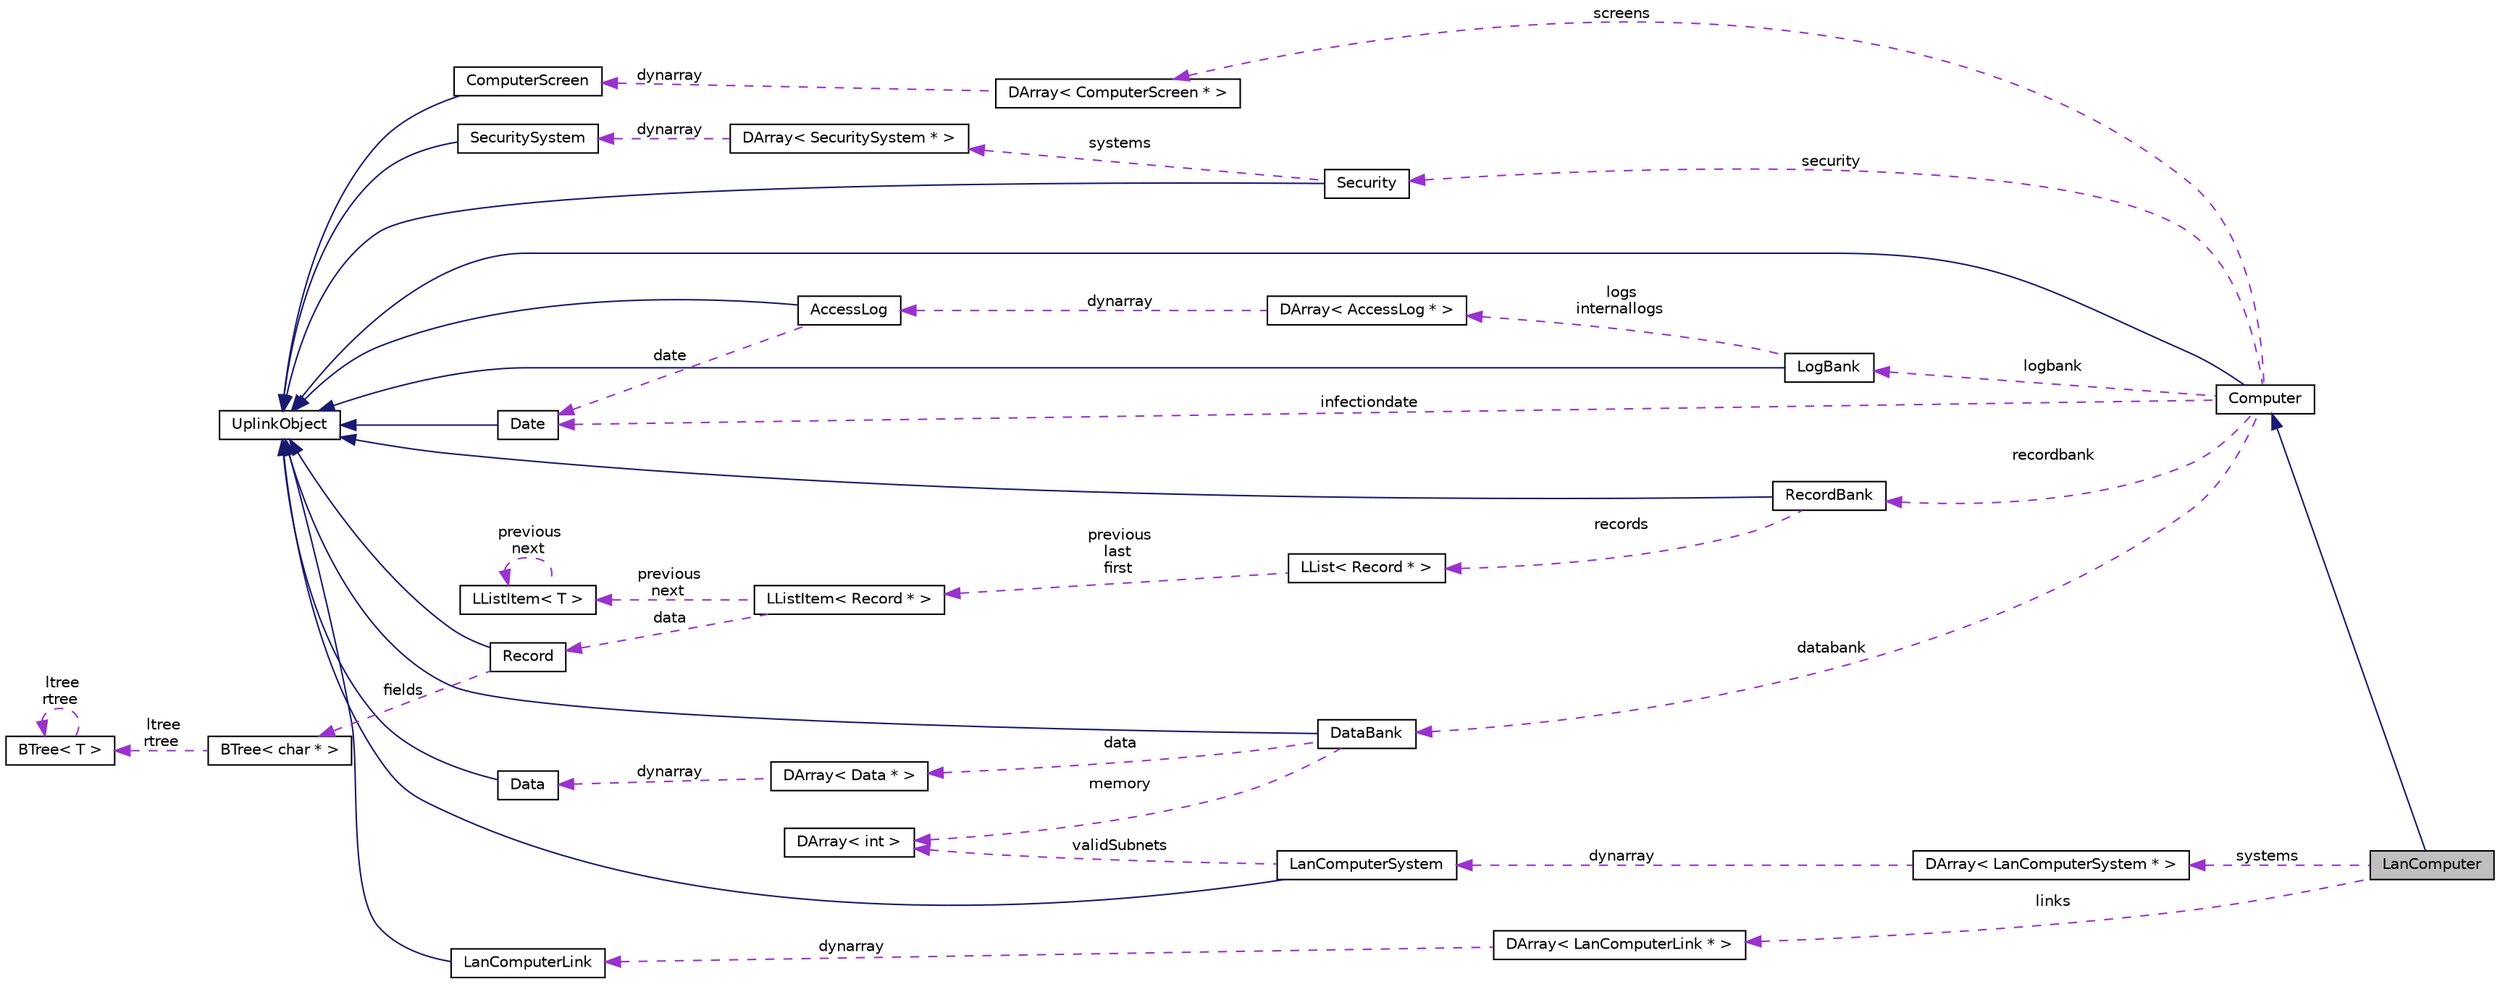 digraph "LanComputer"
{
 // LATEX_PDF_SIZE
  edge [fontname="Helvetica",fontsize="10",labelfontname="Helvetica",labelfontsize="10"];
  node [fontname="Helvetica",fontsize="10",shape=record];
  rankdir="LR";
  Node1 [label="LanComputer",height=0.2,width=0.4,color="black", fillcolor="grey75", style="filled", fontcolor="black",tooltip=" "];
  Node2 -> Node1 [dir="back",color="midnightblue",fontsize="10",style="solid",fontname="Helvetica"];
  Node2 [label="Computer",height=0.2,width=0.4,color="black", fillcolor="white", style="filled",URL="$classComputer.html",tooltip="Computer class object."];
  Node3 -> Node2 [dir="back",color="midnightblue",fontsize="10",style="solid",fontname="Helvetica"];
  Node3 [label="UplinkObject",height=0.2,width=0.4,color="black", fillcolor="white", style="filled",URL="$classUplinkObject.html",tooltip="UplinkObject base class."];
  Node4 -> Node2 [dir="back",color="darkorchid3",fontsize="10",style="dashed",label=" logbank" ,fontname="Helvetica"];
  Node4 [label="LogBank",height=0.2,width=0.4,color="black", fillcolor="white", style="filled",URL="$classLogBank.html",tooltip=" "];
  Node3 -> Node4 [dir="back",color="midnightblue",fontsize="10",style="solid",fontname="Helvetica"];
  Node5 -> Node4 [dir="back",color="darkorchid3",fontsize="10",style="dashed",label=" logs\ninternallogs" ,fontname="Helvetica"];
  Node5 [label="DArray\< AccessLog * \>",height=0.2,width=0.4,color="black", fillcolor="white", style="filled",URL="$classDArray.html",tooltip=" "];
  Node6 -> Node5 [dir="back",color="darkorchid3",fontsize="10",style="dashed",label=" dynarray" ,fontname="Helvetica"];
  Node6 [label="AccessLog",height=0.2,width=0.4,color="black", fillcolor="white", style="filled",URL="$classAccessLog.html",tooltip=" "];
  Node3 -> Node6 [dir="back",color="midnightblue",fontsize="10",style="solid",fontname="Helvetica"];
  Node7 -> Node6 [dir="back",color="darkorchid3",fontsize="10",style="dashed",label=" date" ,fontname="Helvetica"];
  Node7 [label="Date",height=0.2,width=0.4,color="black", fillcolor="white", style="filled",URL="$classDate.html",tooltip=" "];
  Node3 -> Node7 [dir="back",color="midnightblue",fontsize="10",style="solid",fontname="Helvetica"];
  Node8 -> Node2 [dir="back",color="darkorchid3",fontsize="10",style="dashed",label=" recordbank" ,fontname="Helvetica"];
  Node8 [label="RecordBank",height=0.2,width=0.4,color="black", fillcolor="white", style="filled",URL="$classRecordBank.html",tooltip=" "];
  Node3 -> Node8 [dir="back",color="midnightblue",fontsize="10",style="solid",fontname="Helvetica"];
  Node9 -> Node8 [dir="back",color="darkorchid3",fontsize="10",style="dashed",label=" records" ,fontname="Helvetica"];
  Node9 [label="LList\< Record * \>",height=0.2,width=0.4,color="black", fillcolor="white", style="filled",URL="$classLList.html",tooltip=" "];
  Node10 -> Node9 [dir="back",color="darkorchid3",fontsize="10",style="dashed",label=" previous\nlast\nfirst" ,fontname="Helvetica"];
  Node10 [label="LListItem\< Record * \>",height=0.2,width=0.4,color="black", fillcolor="white", style="filled",URL="$classLListItem.html",tooltip=" "];
  Node11 -> Node10 [dir="back",color="darkorchid3",fontsize="10",style="dashed",label=" data" ,fontname="Helvetica"];
  Node11 [label="Record",height=0.2,width=0.4,color="black", fillcolor="white", style="filled",URL="$classRecord.html",tooltip=" "];
  Node3 -> Node11 [dir="back",color="midnightblue",fontsize="10",style="solid",fontname="Helvetica"];
  Node12 -> Node11 [dir="back",color="darkorchid3",fontsize="10",style="dashed",label=" fields" ,fontname="Helvetica"];
  Node12 [label="BTree\< char * \>",height=0.2,width=0.4,color="black", fillcolor="white", style="filled",URL="$classBTree.html",tooltip=" "];
  Node13 -> Node12 [dir="back",color="darkorchid3",fontsize="10",style="dashed",label=" ltree\nrtree" ,fontname="Helvetica"];
  Node13 [label="BTree\< T \>",height=0.2,width=0.4,color="black", fillcolor="white", style="filled",URL="$classBTree.html",tooltip=" "];
  Node13 -> Node13 [dir="back",color="darkorchid3",fontsize="10",style="dashed",label=" ltree\nrtree" ,fontname="Helvetica"];
  Node14 -> Node10 [dir="back",color="darkorchid3",fontsize="10",style="dashed",label=" previous\nnext" ,fontname="Helvetica"];
  Node14 [label="LListItem\< T \>",height=0.2,width=0.4,color="black", fillcolor="white", style="filled",URL="$classLListItem.html",tooltip=" "];
  Node14 -> Node14 [dir="back",color="darkorchid3",fontsize="10",style="dashed",label=" previous\nnext" ,fontname="Helvetica"];
  Node15 -> Node2 [dir="back",color="darkorchid3",fontsize="10",style="dashed",label=" databank" ,fontname="Helvetica"];
  Node15 [label="DataBank",height=0.2,width=0.4,color="black", fillcolor="white", style="filled",URL="$classDataBank.html",tooltip=" "];
  Node3 -> Node15 [dir="back",color="midnightblue",fontsize="10",style="solid",fontname="Helvetica"];
  Node16 -> Node15 [dir="back",color="darkorchid3",fontsize="10",style="dashed",label=" data" ,fontname="Helvetica"];
  Node16 [label="DArray\< Data * \>",height=0.2,width=0.4,color="black", fillcolor="white", style="filled",URL="$classDArray.html",tooltip=" "];
  Node17 -> Node16 [dir="back",color="darkorchid3",fontsize="10",style="dashed",label=" dynarray" ,fontname="Helvetica"];
  Node17 [label="Data",height=0.2,width=0.4,color="black", fillcolor="white", style="filled",URL="$classData.html",tooltip=" "];
  Node3 -> Node17 [dir="back",color="midnightblue",fontsize="10",style="solid",fontname="Helvetica"];
  Node18 -> Node15 [dir="back",color="darkorchid3",fontsize="10",style="dashed",label=" memory" ,fontname="Helvetica"];
  Node18 [label="DArray\< int \>",height=0.2,width=0.4,color="black", fillcolor="white", style="filled",URL="$classDArray.html",tooltip=" "];
  Node19 -> Node2 [dir="back",color="darkorchid3",fontsize="10",style="dashed",label=" screens" ,fontname="Helvetica"];
  Node19 [label="DArray\< ComputerScreen * \>",height=0.2,width=0.4,color="black", fillcolor="white", style="filled",URL="$classDArray.html",tooltip=" "];
  Node20 -> Node19 [dir="back",color="darkorchid3",fontsize="10",style="dashed",label=" dynarray" ,fontname="Helvetica"];
  Node20 [label="ComputerScreen",height=0.2,width=0.4,color="black", fillcolor="white", style="filled",URL="$classComputerScreen.html",tooltip=" "];
  Node3 -> Node20 [dir="back",color="midnightblue",fontsize="10",style="solid",fontname="Helvetica"];
  Node7 -> Node2 [dir="back",color="darkorchid3",fontsize="10",style="dashed",label=" infectiondate" ,fontname="Helvetica"];
  Node21 -> Node2 [dir="back",color="darkorchid3",fontsize="10",style="dashed",label=" security" ,fontname="Helvetica"];
  Node21 [label="Security",height=0.2,width=0.4,color="black", fillcolor="white", style="filled",URL="$classSecurity.html",tooltip=" "];
  Node3 -> Node21 [dir="back",color="midnightblue",fontsize="10",style="solid",fontname="Helvetica"];
  Node22 -> Node21 [dir="back",color="darkorchid3",fontsize="10",style="dashed",label=" systems" ,fontname="Helvetica"];
  Node22 [label="DArray\< SecuritySystem * \>",height=0.2,width=0.4,color="black", fillcolor="white", style="filled",URL="$classDArray.html",tooltip=" "];
  Node23 -> Node22 [dir="back",color="darkorchid3",fontsize="10",style="dashed",label=" dynarray" ,fontname="Helvetica"];
  Node23 [label="SecuritySystem",height=0.2,width=0.4,color="black", fillcolor="white", style="filled",URL="$classSecuritySystem.html",tooltip=" "];
  Node3 -> Node23 [dir="back",color="midnightblue",fontsize="10",style="solid",fontname="Helvetica"];
  Node24 -> Node1 [dir="back",color="darkorchid3",fontsize="10",style="dashed",label=" links" ,fontname="Helvetica"];
  Node24 [label="DArray\< LanComputerLink * \>",height=0.2,width=0.4,color="black", fillcolor="white", style="filled",URL="$classDArray.html",tooltip=" "];
  Node25 -> Node24 [dir="back",color="darkorchid3",fontsize="10",style="dashed",label=" dynarray" ,fontname="Helvetica"];
  Node25 [label="LanComputerLink",height=0.2,width=0.4,color="black", fillcolor="white", style="filled",URL="$classLanComputerLink.html",tooltip=" "];
  Node3 -> Node25 [dir="back",color="midnightblue",fontsize="10",style="solid",fontname="Helvetica"];
  Node26 -> Node1 [dir="back",color="darkorchid3",fontsize="10",style="dashed",label=" systems" ,fontname="Helvetica"];
  Node26 [label="DArray\< LanComputerSystem * \>",height=0.2,width=0.4,color="black", fillcolor="white", style="filled",URL="$classDArray.html",tooltip=" "];
  Node27 -> Node26 [dir="back",color="darkorchid3",fontsize="10",style="dashed",label=" dynarray" ,fontname="Helvetica"];
  Node27 [label="LanComputerSystem",height=0.2,width=0.4,color="black", fillcolor="white", style="filled",URL="$classLanComputerSystem.html",tooltip=" "];
  Node3 -> Node27 [dir="back",color="midnightblue",fontsize="10",style="solid",fontname="Helvetica"];
  Node18 -> Node27 [dir="back",color="darkorchid3",fontsize="10",style="dashed",label=" validSubnets" ,fontname="Helvetica"];
}
